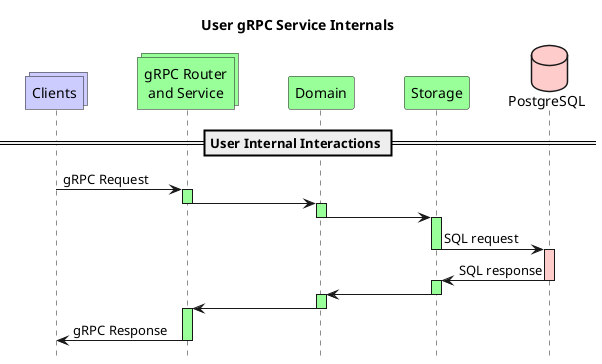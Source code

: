 @startuml user-grpc-internals

scale max 1200 width
hide footbox
skinparam ParticipantPadding 20

title User gRPC Service Internals

collections "Clients" as CLIENT #CCCCFF
collections "gRPC Router\nand Service" as ROUTER #99FF99
participant "Domain" as DOMAIN #99FF99
participant "Storage" as STORAGE #99FF99
database "PostgreSQL" as POSTGRES #FFCCCC

== User Internal Interactions ==
CLIENT -> ROUTER : gRPC Request

activate ROUTER #99FF99
ROUTER -> DOMAIN:
deactivate ROUTER

activate DOMAIN #99FF99
DOMAIN -> STORAGE: 
deactivate ROUTER

activate STORAGE #99FF99
deactivate DOMAIN
STORAGE -> POSTGRES: SQL request

deactivate STORAGE
activate POSTGRES #FFCCCC
STORAGE <- POSTGRES: SQL response
deactivate POSTGRES
activate STORAGE #99FF99

DOMAIN <- STORAGE: 
deactivate STORAGE
activate DOMAIN #99FF99

ROUTER <- DOMAIN:
deactivate DOMAIN

activate ROUTER #99FF99
CLIENT <- ROUTER : gRPC Response
deactivate ROUTER

@enduml
